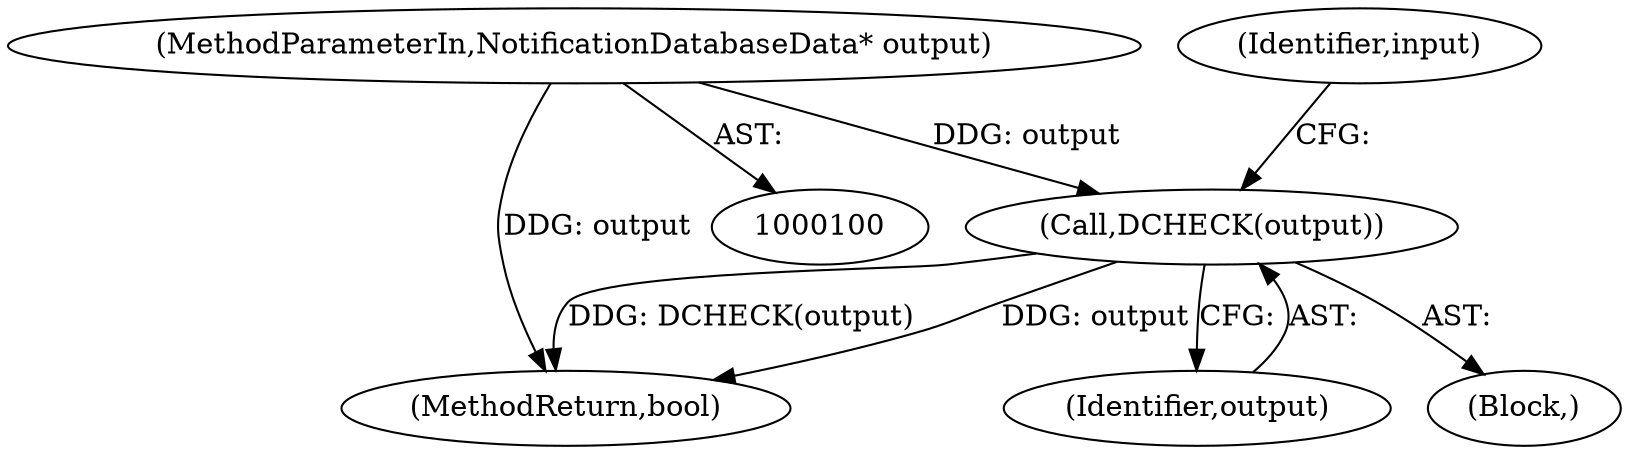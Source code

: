 digraph "0_Chrome_4a3e17c874bc4c4c90e5b0f8ec568520964695d4@pointer" {
"1000104" [label="(Call,DCHECK(output))"];
"1000102" [label="(MethodParameterIn,NotificationDatabaseData* output)"];
"1000104" [label="(Call,DCHECK(output))"];
"1000103" [label="(Block,)"];
"1000110" [label="(Identifier,input)"];
"1000246" [label="(MethodReturn,bool)"];
"1000105" [label="(Identifier,output)"];
"1000102" [label="(MethodParameterIn,NotificationDatabaseData* output)"];
"1000104" -> "1000103"  [label="AST: "];
"1000104" -> "1000105"  [label="CFG: "];
"1000105" -> "1000104"  [label="AST: "];
"1000110" -> "1000104"  [label="CFG: "];
"1000104" -> "1000246"  [label="DDG: DCHECK(output)"];
"1000104" -> "1000246"  [label="DDG: output"];
"1000102" -> "1000104"  [label="DDG: output"];
"1000102" -> "1000100"  [label="AST: "];
"1000102" -> "1000246"  [label="DDG: output"];
}
